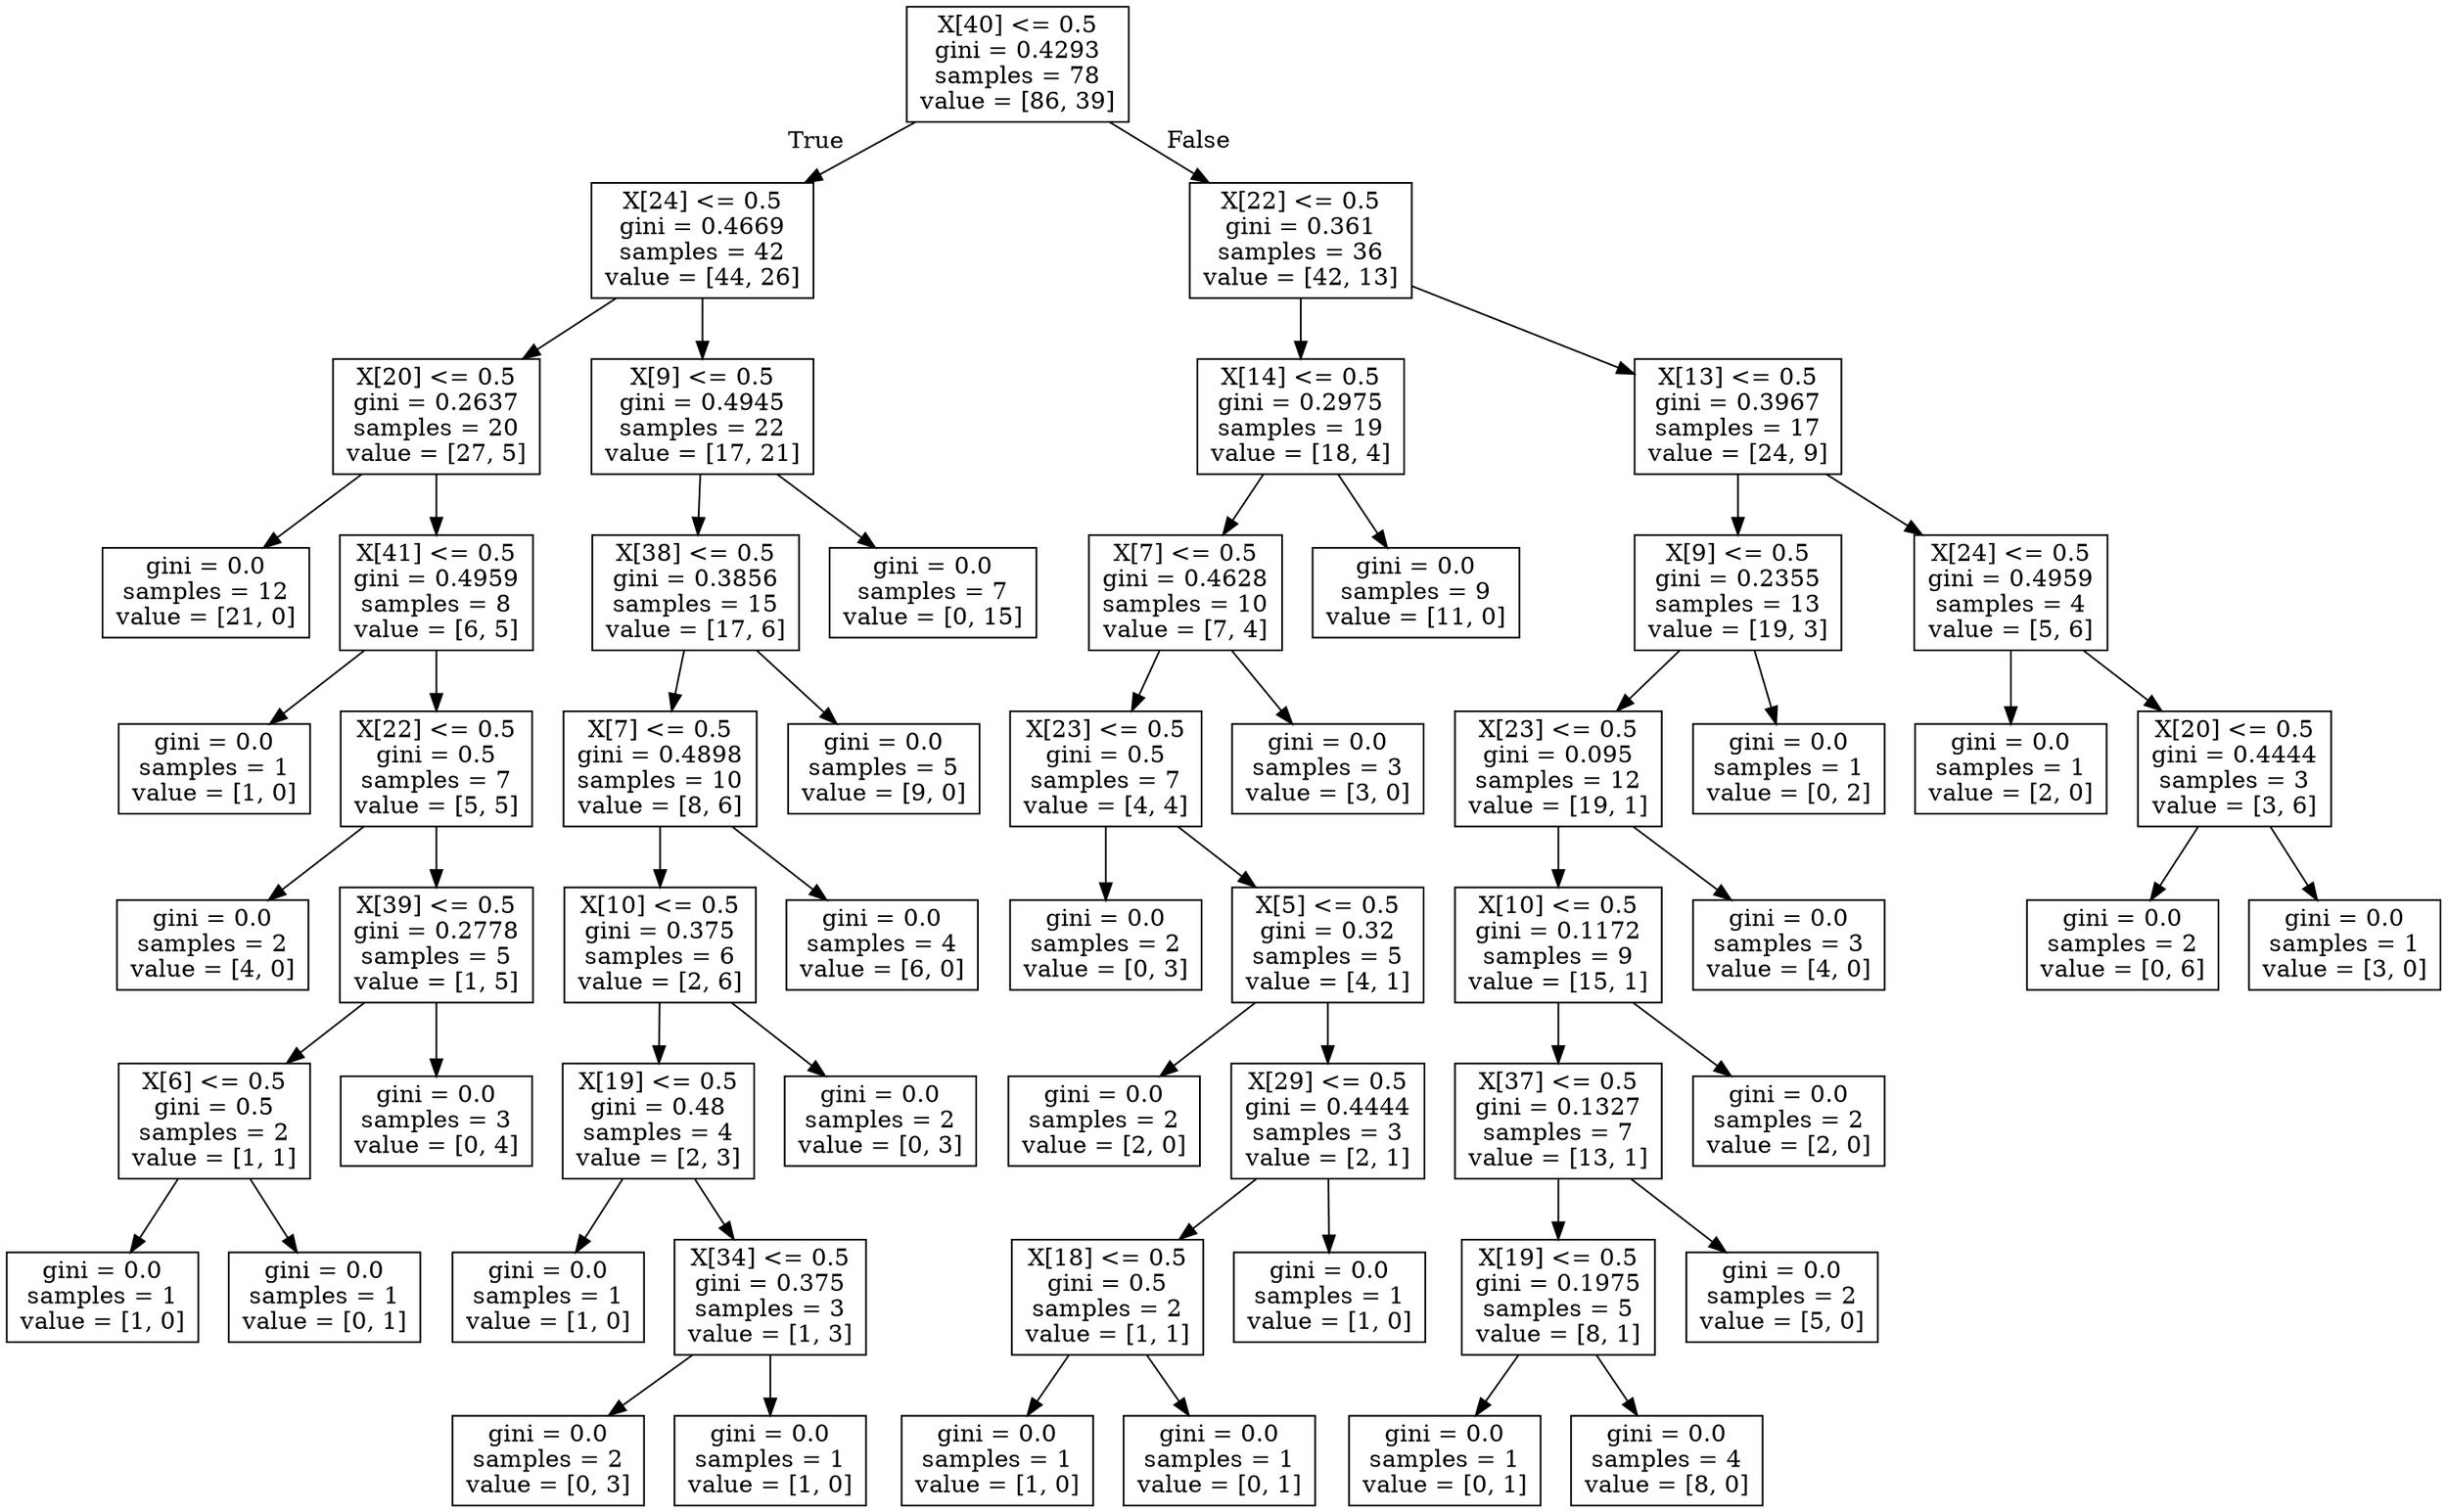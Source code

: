digraph Tree {
node [shape=box] ;
0 [label="X[40] <= 0.5\ngini = 0.4293\nsamples = 78\nvalue = [86, 39]"] ;
1 [label="X[24] <= 0.5\ngini = 0.4669\nsamples = 42\nvalue = [44, 26]"] ;
0 -> 1 [labeldistance=2.5, labelangle=45, headlabel="True"] ;
2 [label="X[20] <= 0.5\ngini = 0.2637\nsamples = 20\nvalue = [27, 5]"] ;
1 -> 2 ;
3 [label="gini = 0.0\nsamples = 12\nvalue = [21, 0]"] ;
2 -> 3 ;
4 [label="X[41] <= 0.5\ngini = 0.4959\nsamples = 8\nvalue = [6, 5]"] ;
2 -> 4 ;
5 [label="gini = 0.0\nsamples = 1\nvalue = [1, 0]"] ;
4 -> 5 ;
6 [label="X[22] <= 0.5\ngini = 0.5\nsamples = 7\nvalue = [5, 5]"] ;
4 -> 6 ;
7 [label="gini = 0.0\nsamples = 2\nvalue = [4, 0]"] ;
6 -> 7 ;
8 [label="X[39] <= 0.5\ngini = 0.2778\nsamples = 5\nvalue = [1, 5]"] ;
6 -> 8 ;
9 [label="X[6] <= 0.5\ngini = 0.5\nsamples = 2\nvalue = [1, 1]"] ;
8 -> 9 ;
10 [label="gini = 0.0\nsamples = 1\nvalue = [1, 0]"] ;
9 -> 10 ;
11 [label="gini = 0.0\nsamples = 1\nvalue = [0, 1]"] ;
9 -> 11 ;
12 [label="gini = 0.0\nsamples = 3\nvalue = [0, 4]"] ;
8 -> 12 ;
13 [label="X[9] <= 0.5\ngini = 0.4945\nsamples = 22\nvalue = [17, 21]"] ;
1 -> 13 ;
14 [label="X[38] <= 0.5\ngini = 0.3856\nsamples = 15\nvalue = [17, 6]"] ;
13 -> 14 ;
15 [label="X[7] <= 0.5\ngini = 0.4898\nsamples = 10\nvalue = [8, 6]"] ;
14 -> 15 ;
16 [label="X[10] <= 0.5\ngini = 0.375\nsamples = 6\nvalue = [2, 6]"] ;
15 -> 16 ;
17 [label="X[19] <= 0.5\ngini = 0.48\nsamples = 4\nvalue = [2, 3]"] ;
16 -> 17 ;
18 [label="gini = 0.0\nsamples = 1\nvalue = [1, 0]"] ;
17 -> 18 ;
19 [label="X[34] <= 0.5\ngini = 0.375\nsamples = 3\nvalue = [1, 3]"] ;
17 -> 19 ;
20 [label="gini = 0.0\nsamples = 2\nvalue = [0, 3]"] ;
19 -> 20 ;
21 [label="gini = 0.0\nsamples = 1\nvalue = [1, 0]"] ;
19 -> 21 ;
22 [label="gini = 0.0\nsamples = 2\nvalue = [0, 3]"] ;
16 -> 22 ;
23 [label="gini = 0.0\nsamples = 4\nvalue = [6, 0]"] ;
15 -> 23 ;
24 [label="gini = 0.0\nsamples = 5\nvalue = [9, 0]"] ;
14 -> 24 ;
25 [label="gini = 0.0\nsamples = 7\nvalue = [0, 15]"] ;
13 -> 25 ;
26 [label="X[22] <= 0.5\ngini = 0.361\nsamples = 36\nvalue = [42, 13]"] ;
0 -> 26 [labeldistance=2.5, labelangle=-45, headlabel="False"] ;
27 [label="X[14] <= 0.5\ngini = 0.2975\nsamples = 19\nvalue = [18, 4]"] ;
26 -> 27 ;
28 [label="X[7] <= 0.5\ngini = 0.4628\nsamples = 10\nvalue = [7, 4]"] ;
27 -> 28 ;
29 [label="X[23] <= 0.5\ngini = 0.5\nsamples = 7\nvalue = [4, 4]"] ;
28 -> 29 ;
30 [label="gini = 0.0\nsamples = 2\nvalue = [0, 3]"] ;
29 -> 30 ;
31 [label="X[5] <= 0.5\ngini = 0.32\nsamples = 5\nvalue = [4, 1]"] ;
29 -> 31 ;
32 [label="gini = 0.0\nsamples = 2\nvalue = [2, 0]"] ;
31 -> 32 ;
33 [label="X[29] <= 0.5\ngini = 0.4444\nsamples = 3\nvalue = [2, 1]"] ;
31 -> 33 ;
34 [label="X[18] <= 0.5\ngini = 0.5\nsamples = 2\nvalue = [1, 1]"] ;
33 -> 34 ;
35 [label="gini = 0.0\nsamples = 1\nvalue = [1, 0]"] ;
34 -> 35 ;
36 [label="gini = 0.0\nsamples = 1\nvalue = [0, 1]"] ;
34 -> 36 ;
37 [label="gini = 0.0\nsamples = 1\nvalue = [1, 0]"] ;
33 -> 37 ;
38 [label="gini = 0.0\nsamples = 3\nvalue = [3, 0]"] ;
28 -> 38 ;
39 [label="gini = 0.0\nsamples = 9\nvalue = [11, 0]"] ;
27 -> 39 ;
40 [label="X[13] <= 0.5\ngini = 0.3967\nsamples = 17\nvalue = [24, 9]"] ;
26 -> 40 ;
41 [label="X[9] <= 0.5\ngini = 0.2355\nsamples = 13\nvalue = [19, 3]"] ;
40 -> 41 ;
42 [label="X[23] <= 0.5\ngini = 0.095\nsamples = 12\nvalue = [19, 1]"] ;
41 -> 42 ;
43 [label="X[10] <= 0.5\ngini = 0.1172\nsamples = 9\nvalue = [15, 1]"] ;
42 -> 43 ;
44 [label="X[37] <= 0.5\ngini = 0.1327\nsamples = 7\nvalue = [13, 1]"] ;
43 -> 44 ;
45 [label="X[19] <= 0.5\ngini = 0.1975\nsamples = 5\nvalue = [8, 1]"] ;
44 -> 45 ;
46 [label="gini = 0.0\nsamples = 1\nvalue = [0, 1]"] ;
45 -> 46 ;
47 [label="gini = 0.0\nsamples = 4\nvalue = [8, 0]"] ;
45 -> 47 ;
48 [label="gini = 0.0\nsamples = 2\nvalue = [5, 0]"] ;
44 -> 48 ;
49 [label="gini = 0.0\nsamples = 2\nvalue = [2, 0]"] ;
43 -> 49 ;
50 [label="gini = 0.0\nsamples = 3\nvalue = [4, 0]"] ;
42 -> 50 ;
51 [label="gini = 0.0\nsamples = 1\nvalue = [0, 2]"] ;
41 -> 51 ;
52 [label="X[24] <= 0.5\ngini = 0.4959\nsamples = 4\nvalue = [5, 6]"] ;
40 -> 52 ;
53 [label="gini = 0.0\nsamples = 1\nvalue = [2, 0]"] ;
52 -> 53 ;
54 [label="X[20] <= 0.5\ngini = 0.4444\nsamples = 3\nvalue = [3, 6]"] ;
52 -> 54 ;
55 [label="gini = 0.0\nsamples = 2\nvalue = [0, 6]"] ;
54 -> 55 ;
56 [label="gini = 0.0\nsamples = 1\nvalue = [3, 0]"] ;
54 -> 56 ;
}